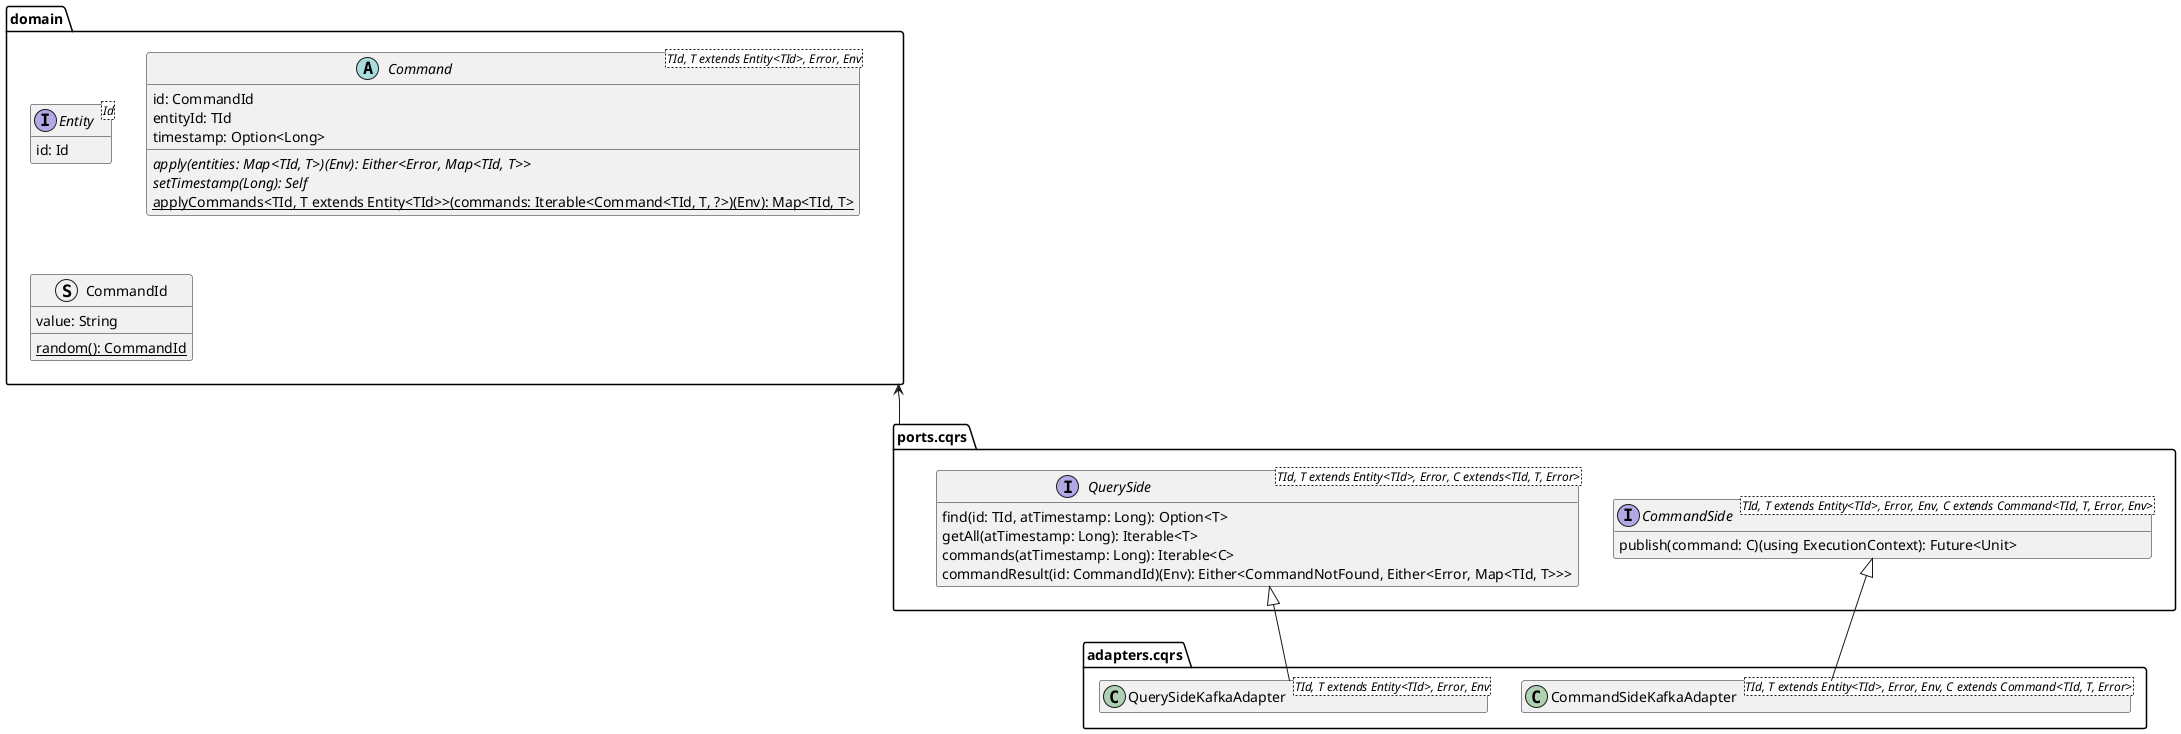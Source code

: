 @startuml cqrs-es-domain-model

hide empty members

package domain {
    !startsub ES
    interface Entity<Id> {
        id: Id
    }

    abstract class Command<TId, T extends Entity<TId>, Error, Env> {
        id: CommandId
        entityId: TId
        timestamp: Option<Long>
        {abstract} apply(entities: Map<TId, T>)(Env): Either<Error, Map<TId, T>>
        {abstract} setTimestamp(Long): Self
        {static} applyCommands<TId, T extends Entity<TId>>(commands: Iterable<Command<TId, T, ?>)(Env): Map<TId, T>
    }
    !endsub

    struct CommandId {
        value: String
        {static} random(): CommandId
    }
}

set separator none
package ports.cqrs {
    interface CommandSide<TId, T extends Entity<TId>, Error, Env, C extends Command<TId, T, Error, Env>> {
        publish(command: C)(using ExecutionContext): Future<Unit>
    }
    interface QuerySide<TId, T extends Entity<TId>, Error, C extends<TId, T, Error>>{
        find(id: TId, atTimestamp: Long): Option<T>
        getAll(atTimestamp: Long): Iterable<T>
        commands(atTimestamp: Long): Iterable<C>
        commandResult(id: CommandId)(Env): Either<CommandNotFound, Either<Error, Map<TId, T>>>
    }
}

package adapters.cqrs {
    class CommandSideKafkaAdapter<TId, T extends Entity<TId>, Error, Env, C extends Command<TId, T, Error>> extends CommandSide
    class QuerySideKafkaAdapter<TId, T extends Entity<TId>, Error, Env> extends QuerySide
}

domain <--- ports.cqrs

@enduml
